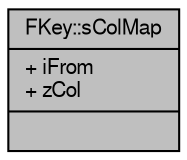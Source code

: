 digraph "FKey::sColMap"
{
  edge [fontname="FreeSans",fontsize="10",labelfontname="FreeSans",labelfontsize="10"];
  node [fontname="FreeSans",fontsize="10",shape=record];
  Node1 [label="{FKey::sColMap\n|+ iFrom\l+ zCol\l|}",height=0.2,width=0.4,color="black", fillcolor="grey75", style="filled", fontcolor="black"];
}
